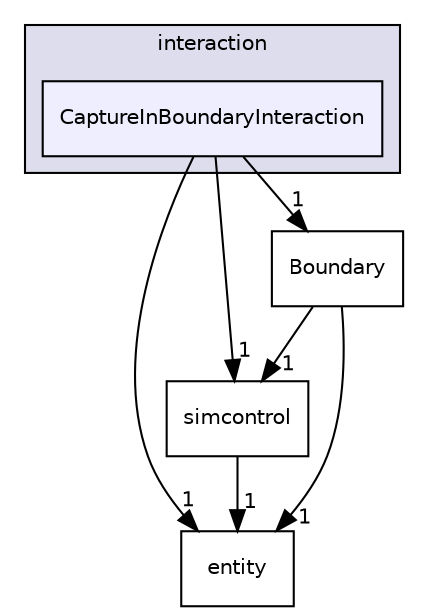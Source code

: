 digraph "/root/scrimmage/scrimmage/include/scrimmage/plugins/interaction/CaptureInBoundaryInteraction" {
  compound=true
  node [ fontsize="10", fontname="Helvetica"];
  edge [ labelfontsize="10", labelfontname="Helvetica"];
  subgraph clusterdir_e780a5c579cb35e946684e8694642ace {
    graph [ bgcolor="#ddddee", pencolor="black", label="interaction" fontname="Helvetica", fontsize="10", URL="dir_e780a5c579cb35e946684e8694642ace.html"]
  dir_68afdba2deacbd700ecc139cb114be34 [shape=box, label="CaptureInBoundaryInteraction", style="filled", fillcolor="#eeeeff", pencolor="black", URL="dir_68afdba2deacbd700ecc139cb114be34.html"];
  }
  dir_8dabc27971b3bc145bbcc2e849e82380 [shape=box label="simcontrol" URL="dir_8dabc27971b3bc145bbcc2e849e82380.html"];
  dir_5ef164da32927a27aef05eae2283c928 [shape=box label="entity" URL="dir_5ef164da32927a27aef05eae2283c928.html"];
  dir_e8a768538ce905a52077121b8a8c65c5 [shape=box label="Boundary" URL="dir_e8a768538ce905a52077121b8a8c65c5.html"];
  dir_68afdba2deacbd700ecc139cb114be34->dir_8dabc27971b3bc145bbcc2e849e82380 [headlabel="1", labeldistance=1.5 headhref="dir_000087_000151.html"];
  dir_68afdba2deacbd700ecc139cb114be34->dir_5ef164da32927a27aef05eae2283c928 [headlabel="1", labeldistance=1.5 headhref="dir_000087_000008.html"];
  dir_68afdba2deacbd700ecc139cb114be34->dir_e8a768538ce905a52077121b8a8c65c5 [headlabel="1", labeldistance=1.5 headhref="dir_000087_000085.html"];
  dir_8dabc27971b3bc145bbcc2e849e82380->dir_5ef164da32927a27aef05eae2283c928 [headlabel="1", labeldistance=1.5 headhref="dir_000151_000008.html"];
  dir_e8a768538ce905a52077121b8a8c65c5->dir_8dabc27971b3bc145bbcc2e849e82380 [headlabel="1", labeldistance=1.5 headhref="dir_000085_000151.html"];
  dir_e8a768538ce905a52077121b8a8c65c5->dir_5ef164da32927a27aef05eae2283c928 [headlabel="1", labeldistance=1.5 headhref="dir_000085_000008.html"];
}
